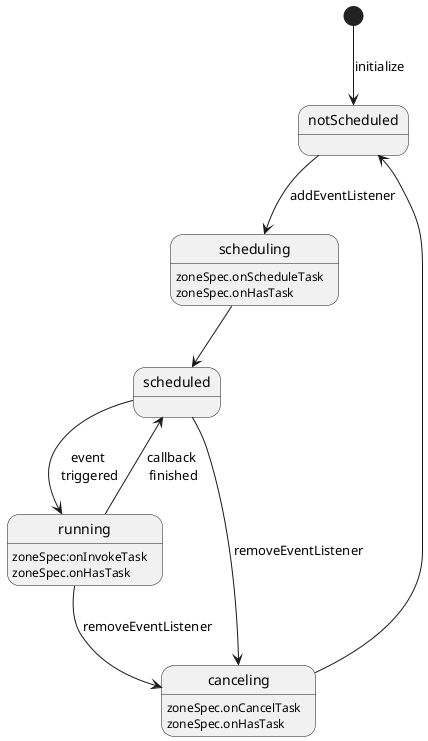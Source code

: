 @startuml
[*] --> notScheduled: initialize
notScheduled --> scheduling: addEventListener

scheduling: zoneSpec.onScheduleTask
scheduling: zoneSpec.onHasTask

scheduling --> scheduled
scheduled --> running: event\n triggered
running: zoneSpec:onInvokeTask

scheduled --> canceling: removeEventListener
canceling: zoneSpec.onCancelTask
canceling --> notScheduled
canceling: zoneSpec.onHasTask

running --> scheduled: callback\n finished
running: zoneSpec.onHasTask
running --> canceling: removeEventListener

@enduml